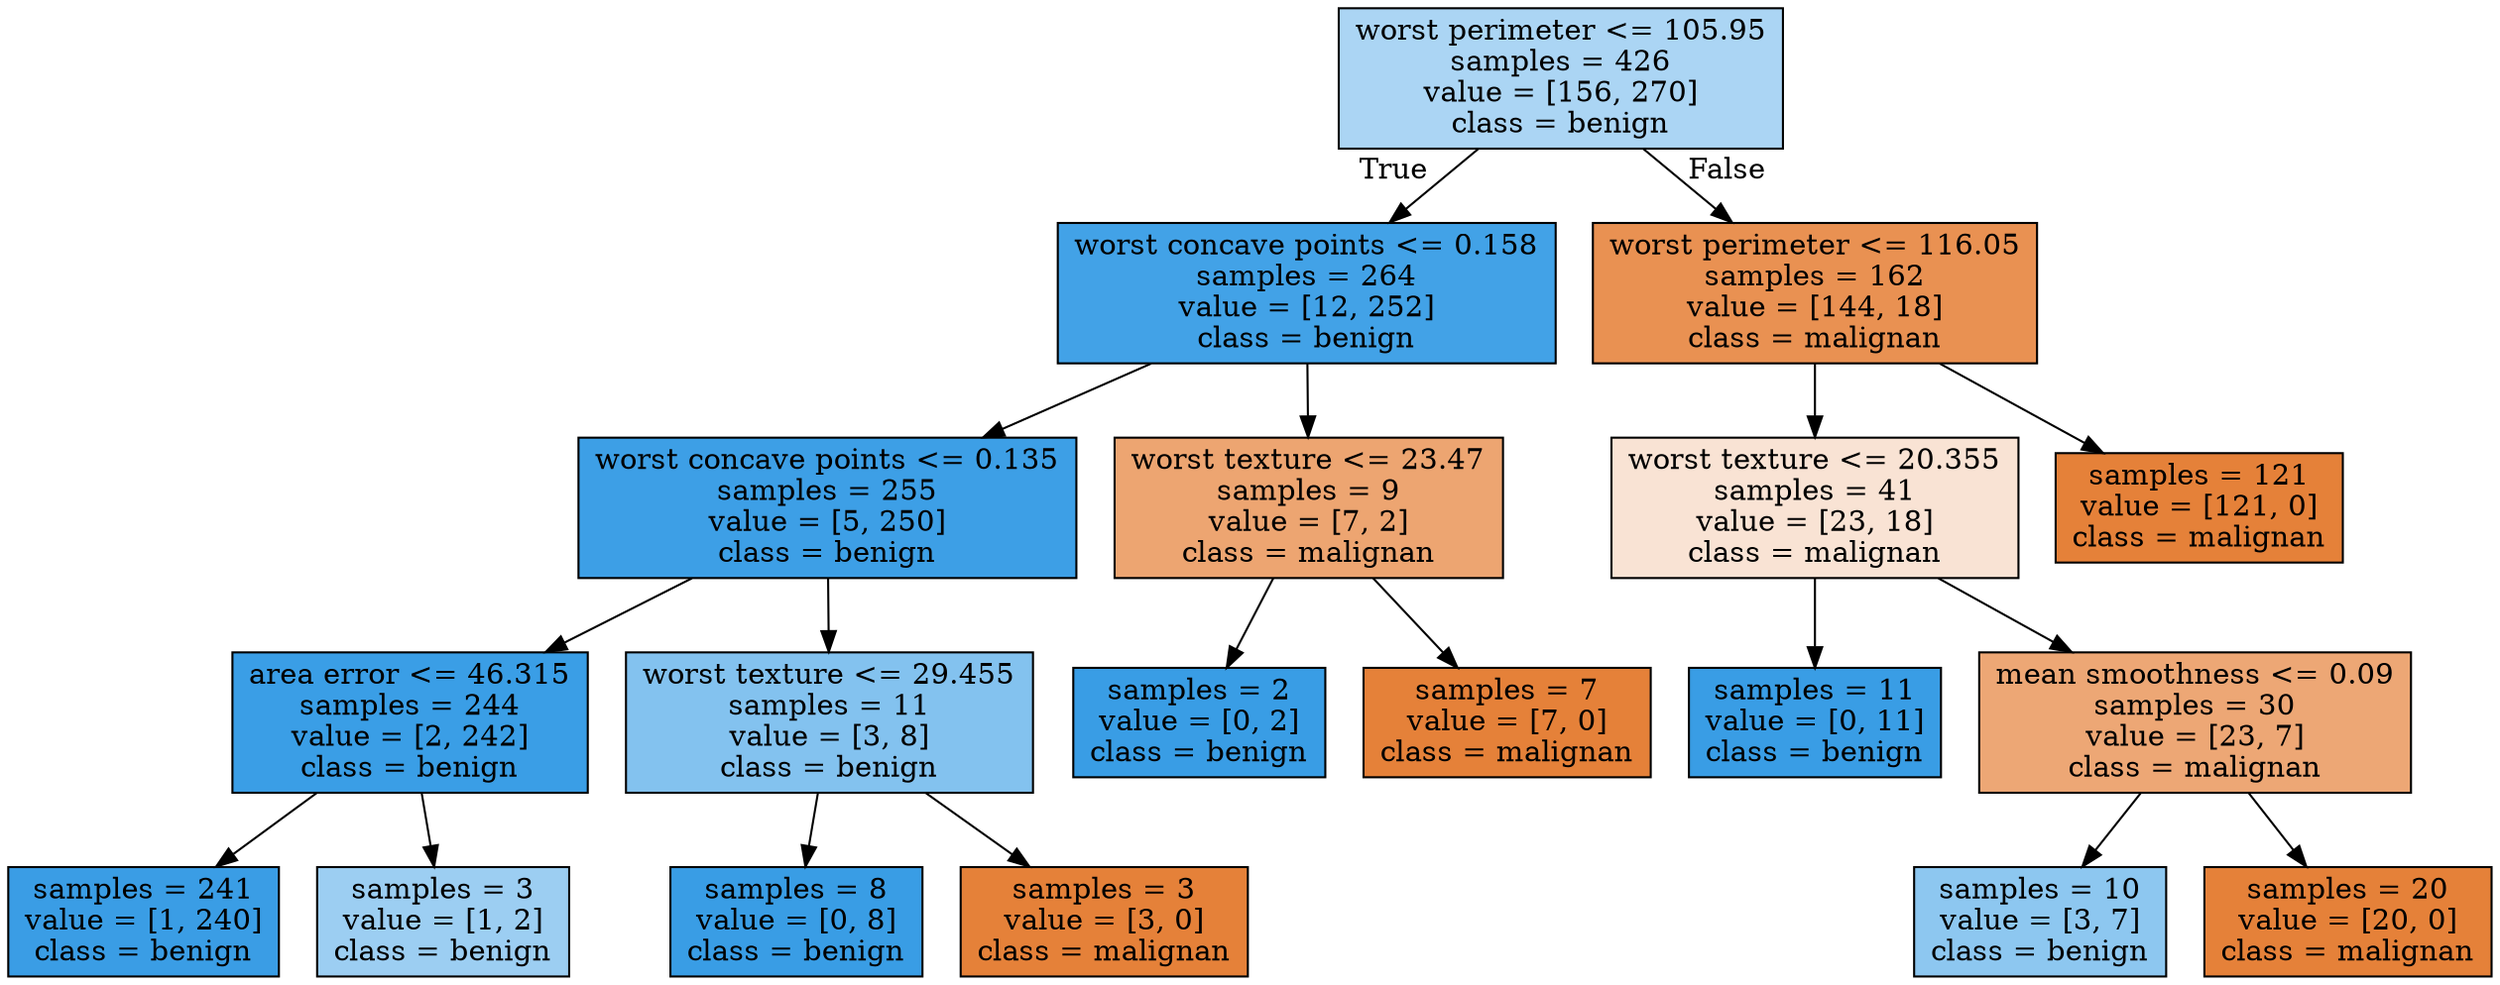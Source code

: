 digraph Tree {
node [shape=box, style="filled", color="black"] ;
0 [label="worst perimeter <= 105.95\nsamples = 426\nvalue = [156, 270]\nclass = benign", fillcolor="#399de56c"] ;
1 [label="worst concave points <= 0.158\nsamples = 264\nvalue = [12, 252]\nclass = benign", fillcolor="#399de5f3"] ;
0 -> 1 [labeldistance=2.5, labelangle=45, headlabel="True"] ;
2 [label="worst concave points <= 0.135\nsamples = 255\nvalue = [5, 250]\nclass = benign", fillcolor="#399de5fa"] ;
1 -> 2 ;
3 [label="area error <= 46.315\nsamples = 244\nvalue = [2, 242]\nclass = benign", fillcolor="#399de5fd"] ;
2 -> 3 ;
4 [label="samples = 241\nvalue = [1, 240]\nclass = benign", fillcolor="#399de5fe"] ;
3 -> 4 ;
5 [label="samples = 3\nvalue = [1, 2]\nclass = benign", fillcolor="#399de57f"] ;
3 -> 5 ;
6 [label="worst texture <= 29.455\nsamples = 11\nvalue = [3, 8]\nclass = benign", fillcolor="#399de59f"] ;
2 -> 6 ;
7 [label="samples = 8\nvalue = [0, 8]\nclass = benign", fillcolor="#399de5ff"] ;
6 -> 7 ;
8 [label="samples = 3\nvalue = [3, 0]\nclass = malignan", fillcolor="#e58139ff"] ;
6 -> 8 ;
9 [label="worst texture <= 23.47\nsamples = 9\nvalue = [7, 2]\nclass = malignan", fillcolor="#e58139b6"] ;
1 -> 9 ;
10 [label="samples = 2\nvalue = [0, 2]\nclass = benign", fillcolor="#399de5ff"] ;
9 -> 10 ;
11 [label="samples = 7\nvalue = [7, 0]\nclass = malignan", fillcolor="#e58139ff"] ;
9 -> 11 ;
12 [label="worst perimeter <= 116.05\nsamples = 162\nvalue = [144, 18]\nclass = malignan", fillcolor="#e58139df"] ;
0 -> 12 [labeldistance=2.5, labelangle=-45, headlabel="False"] ;
13 [label="worst texture <= 20.355\nsamples = 41\nvalue = [23, 18]\nclass = malignan", fillcolor="#e5813937"] ;
12 -> 13 ;
14 [label="samples = 11\nvalue = [0, 11]\nclass = benign", fillcolor="#399de5ff"] ;
13 -> 14 ;
15 [label="mean smoothness <= 0.09\nsamples = 30\nvalue = [23, 7]\nclass = malignan", fillcolor="#e58139b1"] ;
13 -> 15 ;
16 [label="samples = 10\nvalue = [3, 7]\nclass = benign", fillcolor="#399de592"] ;
15 -> 16 ;
17 [label="samples = 20\nvalue = [20, 0]\nclass = malignan", fillcolor="#e58139ff"] ;
15 -> 17 ;
18 [label="samples = 121\nvalue = [121, 0]\nclass = malignan", fillcolor="#e58139ff"] ;
12 -> 18 ;
}